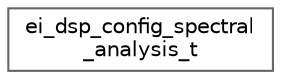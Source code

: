 digraph "Graphical Class Hierarchy"
{
 // LATEX_PDF_SIZE
  bgcolor="transparent";
  edge [fontname=Helvetica,fontsize=10,labelfontname=Helvetica,labelfontsize=10];
  node [fontname=Helvetica,fontsize=10,shape=box,height=0.2,width=0.4];
  rankdir="LR";
  Node0 [id="Node000000",label="ei_dsp_config_spectral\l_analysis_t",height=0.2,width=0.4,color="grey40", fillcolor="white", style="filled",URL="$structei__dsp__config__spectral__analysis__t.html",tooltip=" "];
}
